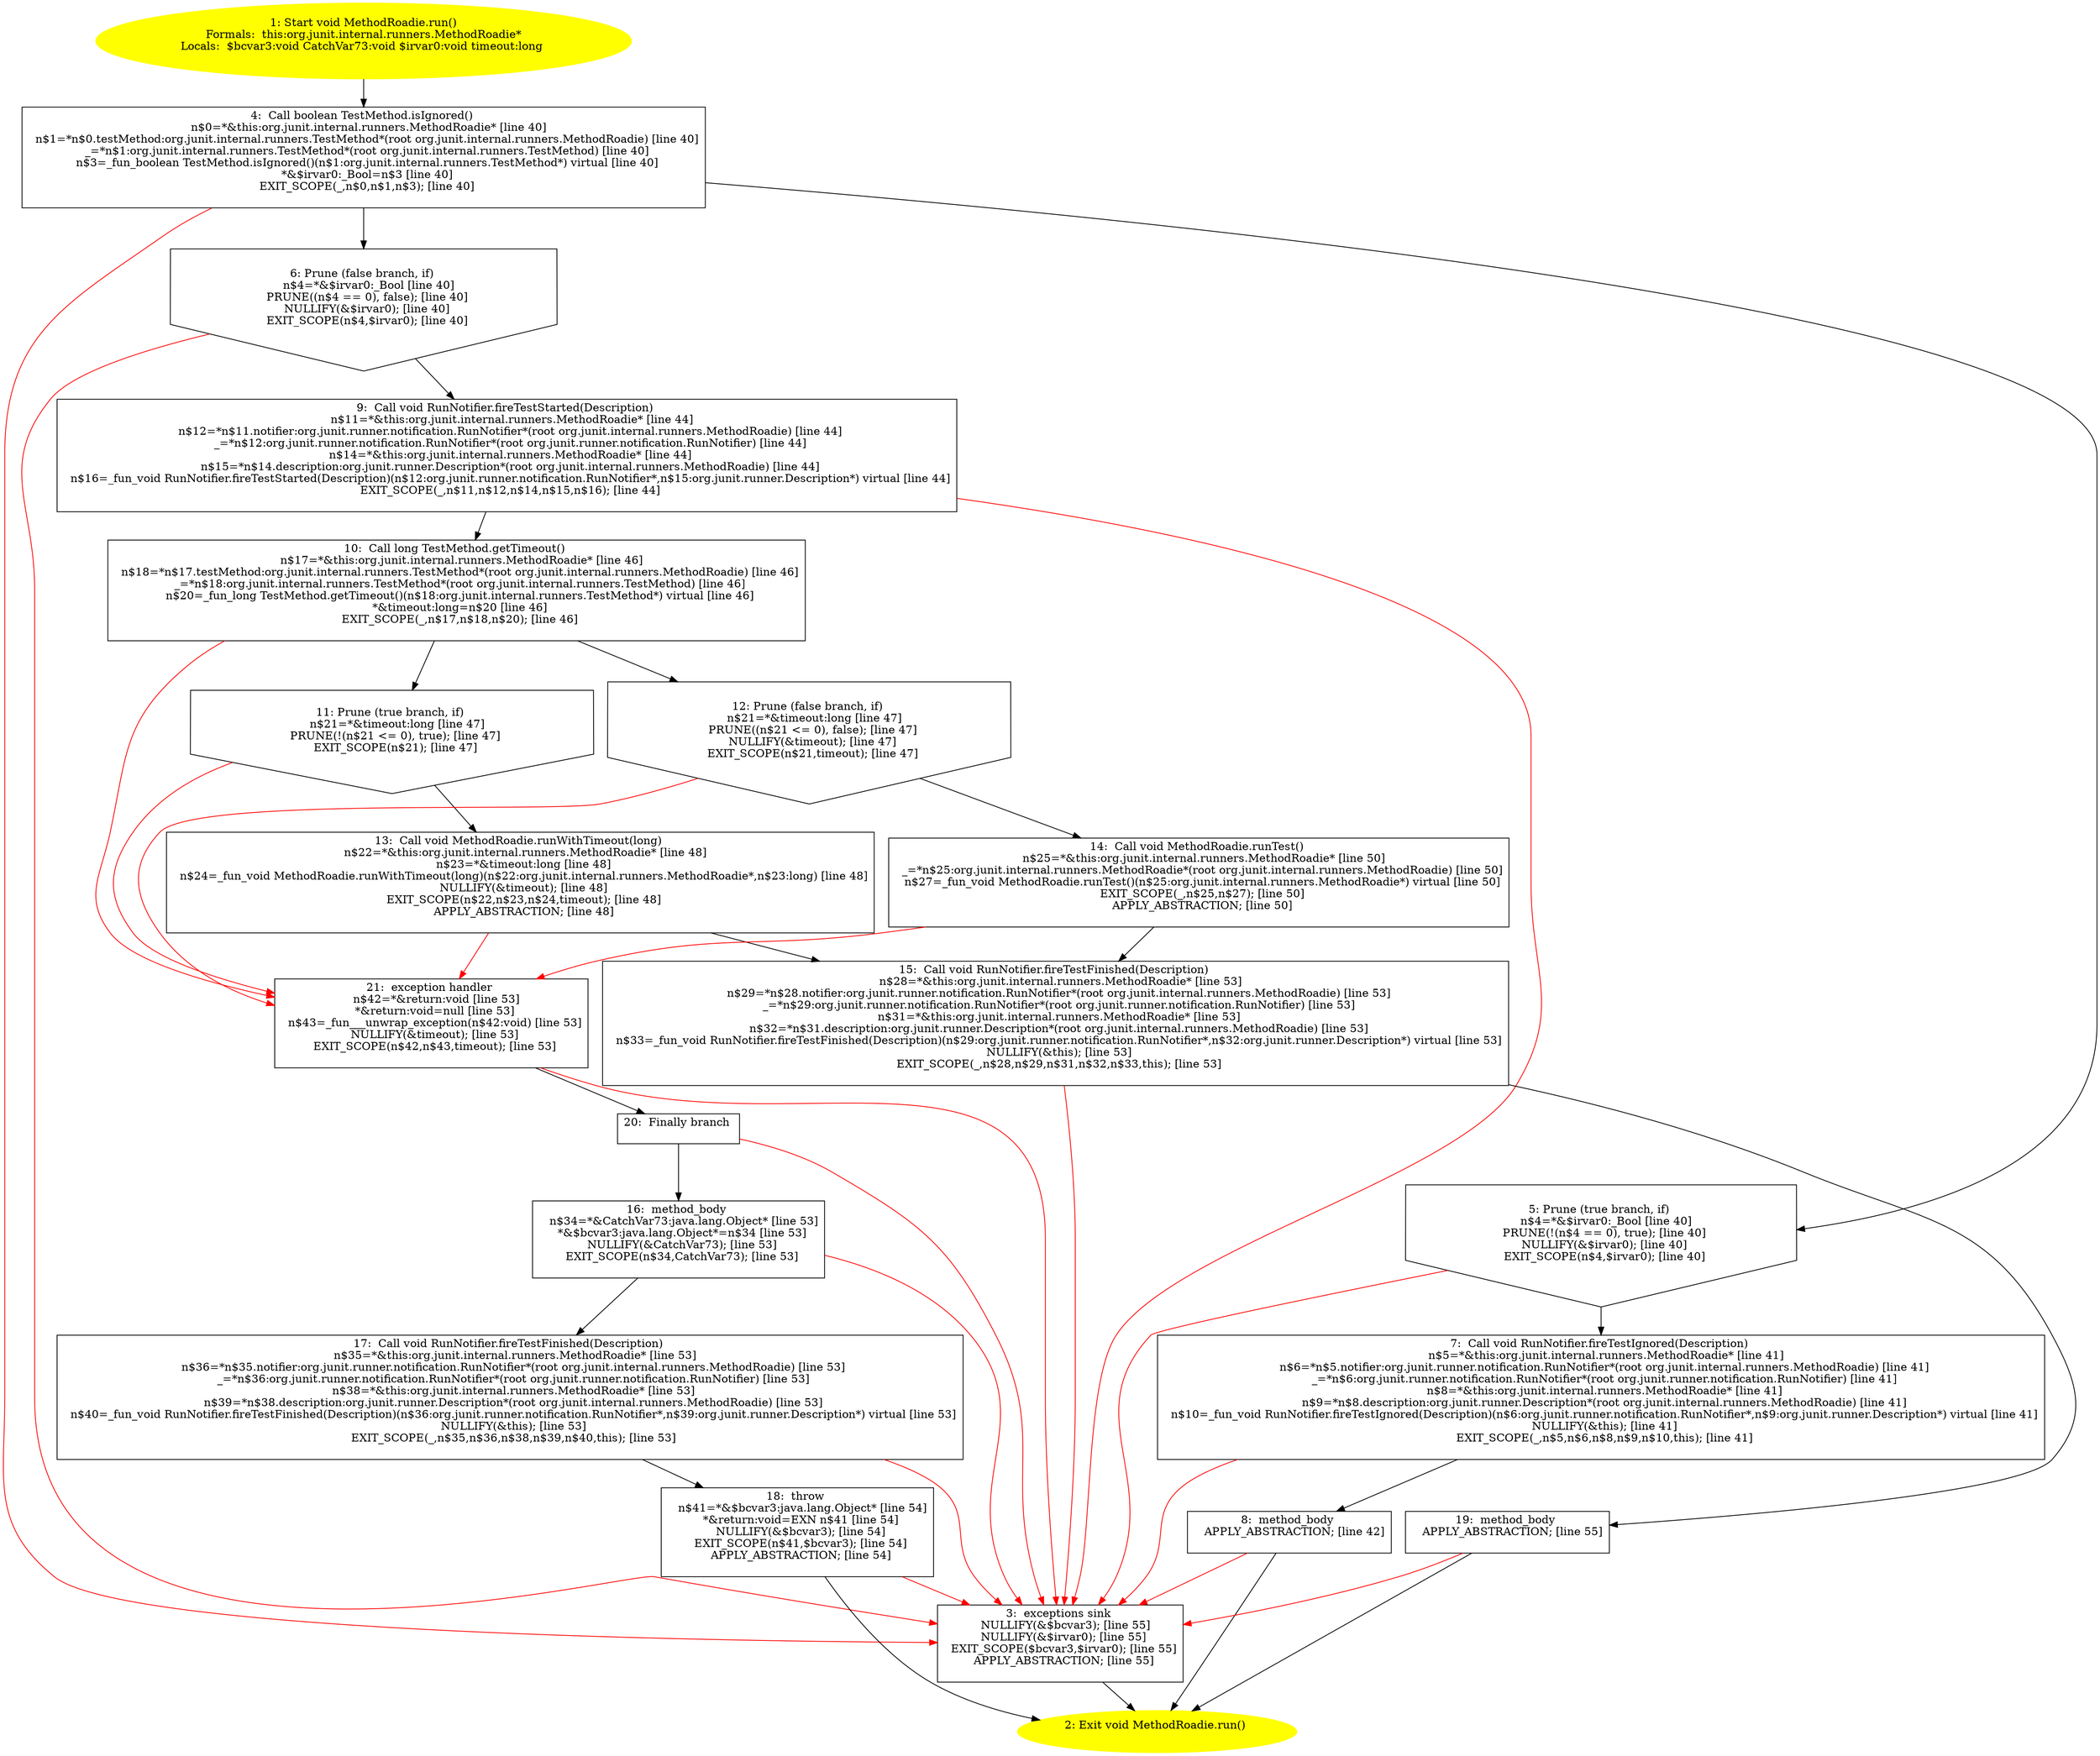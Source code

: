 /* @generated */
digraph cfg {
"org.junit.internal.runners.MethodRoadie.run():void.1560b1b5675d9d54bc121cad8372b808_1" [label="1: Start void MethodRoadie.run()\nFormals:  this:org.junit.internal.runners.MethodRoadie*\nLocals:  $bcvar3:void CatchVar73:void $irvar0:void timeout:long \n  " color=yellow style=filled]
	

	 "org.junit.internal.runners.MethodRoadie.run():void.1560b1b5675d9d54bc121cad8372b808_1" -> "org.junit.internal.runners.MethodRoadie.run():void.1560b1b5675d9d54bc121cad8372b808_4" ;
"org.junit.internal.runners.MethodRoadie.run():void.1560b1b5675d9d54bc121cad8372b808_2" [label="2: Exit void MethodRoadie.run() \n  " color=yellow style=filled]
	

"org.junit.internal.runners.MethodRoadie.run():void.1560b1b5675d9d54bc121cad8372b808_3" [label="3:  exceptions sink \n   NULLIFY(&$bcvar3); [line 55]\n  NULLIFY(&$irvar0); [line 55]\n  EXIT_SCOPE($bcvar3,$irvar0); [line 55]\n  APPLY_ABSTRACTION; [line 55]\n " shape="box"]
	

	 "org.junit.internal.runners.MethodRoadie.run():void.1560b1b5675d9d54bc121cad8372b808_3" -> "org.junit.internal.runners.MethodRoadie.run():void.1560b1b5675d9d54bc121cad8372b808_2" ;
"org.junit.internal.runners.MethodRoadie.run():void.1560b1b5675d9d54bc121cad8372b808_4" [label="4:  Call boolean TestMethod.isIgnored() \n   n$0=*&this:org.junit.internal.runners.MethodRoadie* [line 40]\n  n$1=*n$0.testMethod:org.junit.internal.runners.TestMethod*(root org.junit.internal.runners.MethodRoadie) [line 40]\n  _=*n$1:org.junit.internal.runners.TestMethod*(root org.junit.internal.runners.TestMethod) [line 40]\n  n$3=_fun_boolean TestMethod.isIgnored()(n$1:org.junit.internal.runners.TestMethod*) virtual [line 40]\n  *&$irvar0:_Bool=n$3 [line 40]\n  EXIT_SCOPE(_,n$0,n$1,n$3); [line 40]\n " shape="box"]
	

	 "org.junit.internal.runners.MethodRoadie.run():void.1560b1b5675d9d54bc121cad8372b808_4" -> "org.junit.internal.runners.MethodRoadie.run():void.1560b1b5675d9d54bc121cad8372b808_5" ;
	 "org.junit.internal.runners.MethodRoadie.run():void.1560b1b5675d9d54bc121cad8372b808_4" -> "org.junit.internal.runners.MethodRoadie.run():void.1560b1b5675d9d54bc121cad8372b808_6" ;
	 "org.junit.internal.runners.MethodRoadie.run():void.1560b1b5675d9d54bc121cad8372b808_4" -> "org.junit.internal.runners.MethodRoadie.run():void.1560b1b5675d9d54bc121cad8372b808_3" [color="red" ];
"org.junit.internal.runners.MethodRoadie.run():void.1560b1b5675d9d54bc121cad8372b808_5" [label="5: Prune (true branch, if) \n   n$4=*&$irvar0:_Bool [line 40]\n  PRUNE(!(n$4 == 0), true); [line 40]\n  NULLIFY(&$irvar0); [line 40]\n  EXIT_SCOPE(n$4,$irvar0); [line 40]\n " shape="invhouse"]
	

	 "org.junit.internal.runners.MethodRoadie.run():void.1560b1b5675d9d54bc121cad8372b808_5" -> "org.junit.internal.runners.MethodRoadie.run():void.1560b1b5675d9d54bc121cad8372b808_7" ;
	 "org.junit.internal.runners.MethodRoadie.run():void.1560b1b5675d9d54bc121cad8372b808_5" -> "org.junit.internal.runners.MethodRoadie.run():void.1560b1b5675d9d54bc121cad8372b808_3" [color="red" ];
"org.junit.internal.runners.MethodRoadie.run():void.1560b1b5675d9d54bc121cad8372b808_6" [label="6: Prune (false branch, if) \n   n$4=*&$irvar0:_Bool [line 40]\n  PRUNE((n$4 == 0), false); [line 40]\n  NULLIFY(&$irvar0); [line 40]\n  EXIT_SCOPE(n$4,$irvar0); [line 40]\n " shape="invhouse"]
	

	 "org.junit.internal.runners.MethodRoadie.run():void.1560b1b5675d9d54bc121cad8372b808_6" -> "org.junit.internal.runners.MethodRoadie.run():void.1560b1b5675d9d54bc121cad8372b808_9" ;
	 "org.junit.internal.runners.MethodRoadie.run():void.1560b1b5675d9d54bc121cad8372b808_6" -> "org.junit.internal.runners.MethodRoadie.run():void.1560b1b5675d9d54bc121cad8372b808_3" [color="red" ];
"org.junit.internal.runners.MethodRoadie.run():void.1560b1b5675d9d54bc121cad8372b808_7" [label="7:  Call void RunNotifier.fireTestIgnored(Description) \n   n$5=*&this:org.junit.internal.runners.MethodRoadie* [line 41]\n  n$6=*n$5.notifier:org.junit.runner.notification.RunNotifier*(root org.junit.internal.runners.MethodRoadie) [line 41]\n  _=*n$6:org.junit.runner.notification.RunNotifier*(root org.junit.runner.notification.RunNotifier) [line 41]\n  n$8=*&this:org.junit.internal.runners.MethodRoadie* [line 41]\n  n$9=*n$8.description:org.junit.runner.Description*(root org.junit.internal.runners.MethodRoadie) [line 41]\n  n$10=_fun_void RunNotifier.fireTestIgnored(Description)(n$6:org.junit.runner.notification.RunNotifier*,n$9:org.junit.runner.Description*) virtual [line 41]\n  NULLIFY(&this); [line 41]\n  EXIT_SCOPE(_,n$5,n$6,n$8,n$9,n$10,this); [line 41]\n " shape="box"]
	

	 "org.junit.internal.runners.MethodRoadie.run():void.1560b1b5675d9d54bc121cad8372b808_7" -> "org.junit.internal.runners.MethodRoadie.run():void.1560b1b5675d9d54bc121cad8372b808_8" ;
	 "org.junit.internal.runners.MethodRoadie.run():void.1560b1b5675d9d54bc121cad8372b808_7" -> "org.junit.internal.runners.MethodRoadie.run():void.1560b1b5675d9d54bc121cad8372b808_3" [color="red" ];
"org.junit.internal.runners.MethodRoadie.run():void.1560b1b5675d9d54bc121cad8372b808_8" [label="8:  method_body \n   APPLY_ABSTRACTION; [line 42]\n " shape="box"]
	

	 "org.junit.internal.runners.MethodRoadie.run():void.1560b1b5675d9d54bc121cad8372b808_8" -> "org.junit.internal.runners.MethodRoadie.run():void.1560b1b5675d9d54bc121cad8372b808_2" ;
	 "org.junit.internal.runners.MethodRoadie.run():void.1560b1b5675d9d54bc121cad8372b808_8" -> "org.junit.internal.runners.MethodRoadie.run():void.1560b1b5675d9d54bc121cad8372b808_3" [color="red" ];
"org.junit.internal.runners.MethodRoadie.run():void.1560b1b5675d9d54bc121cad8372b808_9" [label="9:  Call void RunNotifier.fireTestStarted(Description) \n   n$11=*&this:org.junit.internal.runners.MethodRoadie* [line 44]\n  n$12=*n$11.notifier:org.junit.runner.notification.RunNotifier*(root org.junit.internal.runners.MethodRoadie) [line 44]\n  _=*n$12:org.junit.runner.notification.RunNotifier*(root org.junit.runner.notification.RunNotifier) [line 44]\n  n$14=*&this:org.junit.internal.runners.MethodRoadie* [line 44]\n  n$15=*n$14.description:org.junit.runner.Description*(root org.junit.internal.runners.MethodRoadie) [line 44]\n  n$16=_fun_void RunNotifier.fireTestStarted(Description)(n$12:org.junit.runner.notification.RunNotifier*,n$15:org.junit.runner.Description*) virtual [line 44]\n  EXIT_SCOPE(_,n$11,n$12,n$14,n$15,n$16); [line 44]\n " shape="box"]
	

	 "org.junit.internal.runners.MethodRoadie.run():void.1560b1b5675d9d54bc121cad8372b808_9" -> "org.junit.internal.runners.MethodRoadie.run():void.1560b1b5675d9d54bc121cad8372b808_10" ;
	 "org.junit.internal.runners.MethodRoadie.run():void.1560b1b5675d9d54bc121cad8372b808_9" -> "org.junit.internal.runners.MethodRoadie.run():void.1560b1b5675d9d54bc121cad8372b808_3" [color="red" ];
"org.junit.internal.runners.MethodRoadie.run():void.1560b1b5675d9d54bc121cad8372b808_10" [label="10:  Call long TestMethod.getTimeout() \n   n$17=*&this:org.junit.internal.runners.MethodRoadie* [line 46]\n  n$18=*n$17.testMethod:org.junit.internal.runners.TestMethod*(root org.junit.internal.runners.MethodRoadie) [line 46]\n  _=*n$18:org.junit.internal.runners.TestMethod*(root org.junit.internal.runners.TestMethod) [line 46]\n  n$20=_fun_long TestMethod.getTimeout()(n$18:org.junit.internal.runners.TestMethod*) virtual [line 46]\n  *&timeout:long=n$20 [line 46]\n  EXIT_SCOPE(_,n$17,n$18,n$20); [line 46]\n " shape="box"]
	

	 "org.junit.internal.runners.MethodRoadie.run():void.1560b1b5675d9d54bc121cad8372b808_10" -> "org.junit.internal.runners.MethodRoadie.run():void.1560b1b5675d9d54bc121cad8372b808_11" ;
	 "org.junit.internal.runners.MethodRoadie.run():void.1560b1b5675d9d54bc121cad8372b808_10" -> "org.junit.internal.runners.MethodRoadie.run():void.1560b1b5675d9d54bc121cad8372b808_12" ;
	 "org.junit.internal.runners.MethodRoadie.run():void.1560b1b5675d9d54bc121cad8372b808_10" -> "org.junit.internal.runners.MethodRoadie.run():void.1560b1b5675d9d54bc121cad8372b808_21" [color="red" ];
"org.junit.internal.runners.MethodRoadie.run():void.1560b1b5675d9d54bc121cad8372b808_11" [label="11: Prune (true branch, if) \n   n$21=*&timeout:long [line 47]\n  PRUNE(!(n$21 <= 0), true); [line 47]\n  EXIT_SCOPE(n$21); [line 47]\n " shape="invhouse"]
	

	 "org.junit.internal.runners.MethodRoadie.run():void.1560b1b5675d9d54bc121cad8372b808_11" -> "org.junit.internal.runners.MethodRoadie.run():void.1560b1b5675d9d54bc121cad8372b808_13" ;
	 "org.junit.internal.runners.MethodRoadie.run():void.1560b1b5675d9d54bc121cad8372b808_11" -> "org.junit.internal.runners.MethodRoadie.run():void.1560b1b5675d9d54bc121cad8372b808_21" [color="red" ];
"org.junit.internal.runners.MethodRoadie.run():void.1560b1b5675d9d54bc121cad8372b808_12" [label="12: Prune (false branch, if) \n   n$21=*&timeout:long [line 47]\n  PRUNE((n$21 <= 0), false); [line 47]\n  NULLIFY(&timeout); [line 47]\n  EXIT_SCOPE(n$21,timeout); [line 47]\n " shape="invhouse"]
	

	 "org.junit.internal.runners.MethodRoadie.run():void.1560b1b5675d9d54bc121cad8372b808_12" -> "org.junit.internal.runners.MethodRoadie.run():void.1560b1b5675d9d54bc121cad8372b808_14" ;
	 "org.junit.internal.runners.MethodRoadie.run():void.1560b1b5675d9d54bc121cad8372b808_12" -> "org.junit.internal.runners.MethodRoadie.run():void.1560b1b5675d9d54bc121cad8372b808_21" [color="red" ];
"org.junit.internal.runners.MethodRoadie.run():void.1560b1b5675d9d54bc121cad8372b808_13" [label="13:  Call void MethodRoadie.runWithTimeout(long) \n   n$22=*&this:org.junit.internal.runners.MethodRoadie* [line 48]\n  n$23=*&timeout:long [line 48]\n  n$24=_fun_void MethodRoadie.runWithTimeout(long)(n$22:org.junit.internal.runners.MethodRoadie*,n$23:long) [line 48]\n  NULLIFY(&timeout); [line 48]\n  EXIT_SCOPE(n$22,n$23,n$24,timeout); [line 48]\n  APPLY_ABSTRACTION; [line 48]\n " shape="box"]
	

	 "org.junit.internal.runners.MethodRoadie.run():void.1560b1b5675d9d54bc121cad8372b808_13" -> "org.junit.internal.runners.MethodRoadie.run():void.1560b1b5675d9d54bc121cad8372b808_15" ;
	 "org.junit.internal.runners.MethodRoadie.run():void.1560b1b5675d9d54bc121cad8372b808_13" -> "org.junit.internal.runners.MethodRoadie.run():void.1560b1b5675d9d54bc121cad8372b808_21" [color="red" ];
"org.junit.internal.runners.MethodRoadie.run():void.1560b1b5675d9d54bc121cad8372b808_14" [label="14:  Call void MethodRoadie.runTest() \n   n$25=*&this:org.junit.internal.runners.MethodRoadie* [line 50]\n  _=*n$25:org.junit.internal.runners.MethodRoadie*(root org.junit.internal.runners.MethodRoadie) [line 50]\n  n$27=_fun_void MethodRoadie.runTest()(n$25:org.junit.internal.runners.MethodRoadie*) virtual [line 50]\n  EXIT_SCOPE(_,n$25,n$27); [line 50]\n  APPLY_ABSTRACTION; [line 50]\n " shape="box"]
	

	 "org.junit.internal.runners.MethodRoadie.run():void.1560b1b5675d9d54bc121cad8372b808_14" -> "org.junit.internal.runners.MethodRoadie.run():void.1560b1b5675d9d54bc121cad8372b808_15" ;
	 "org.junit.internal.runners.MethodRoadie.run():void.1560b1b5675d9d54bc121cad8372b808_14" -> "org.junit.internal.runners.MethodRoadie.run():void.1560b1b5675d9d54bc121cad8372b808_21" [color="red" ];
"org.junit.internal.runners.MethodRoadie.run():void.1560b1b5675d9d54bc121cad8372b808_15" [label="15:  Call void RunNotifier.fireTestFinished(Description) \n   n$28=*&this:org.junit.internal.runners.MethodRoadie* [line 53]\n  n$29=*n$28.notifier:org.junit.runner.notification.RunNotifier*(root org.junit.internal.runners.MethodRoadie) [line 53]\n  _=*n$29:org.junit.runner.notification.RunNotifier*(root org.junit.runner.notification.RunNotifier) [line 53]\n  n$31=*&this:org.junit.internal.runners.MethodRoadie* [line 53]\n  n$32=*n$31.description:org.junit.runner.Description*(root org.junit.internal.runners.MethodRoadie) [line 53]\n  n$33=_fun_void RunNotifier.fireTestFinished(Description)(n$29:org.junit.runner.notification.RunNotifier*,n$32:org.junit.runner.Description*) virtual [line 53]\n  NULLIFY(&this); [line 53]\n  EXIT_SCOPE(_,n$28,n$29,n$31,n$32,n$33,this); [line 53]\n " shape="box"]
	

	 "org.junit.internal.runners.MethodRoadie.run():void.1560b1b5675d9d54bc121cad8372b808_15" -> "org.junit.internal.runners.MethodRoadie.run():void.1560b1b5675d9d54bc121cad8372b808_19" ;
	 "org.junit.internal.runners.MethodRoadie.run():void.1560b1b5675d9d54bc121cad8372b808_15" -> "org.junit.internal.runners.MethodRoadie.run():void.1560b1b5675d9d54bc121cad8372b808_3" [color="red" ];
"org.junit.internal.runners.MethodRoadie.run():void.1560b1b5675d9d54bc121cad8372b808_16" [label="16:  method_body \n   n$34=*&CatchVar73:java.lang.Object* [line 53]\n  *&$bcvar3:java.lang.Object*=n$34 [line 53]\n  NULLIFY(&CatchVar73); [line 53]\n  EXIT_SCOPE(n$34,CatchVar73); [line 53]\n " shape="box"]
	

	 "org.junit.internal.runners.MethodRoadie.run():void.1560b1b5675d9d54bc121cad8372b808_16" -> "org.junit.internal.runners.MethodRoadie.run():void.1560b1b5675d9d54bc121cad8372b808_17" ;
	 "org.junit.internal.runners.MethodRoadie.run():void.1560b1b5675d9d54bc121cad8372b808_16" -> "org.junit.internal.runners.MethodRoadie.run():void.1560b1b5675d9d54bc121cad8372b808_3" [color="red" ];
"org.junit.internal.runners.MethodRoadie.run():void.1560b1b5675d9d54bc121cad8372b808_17" [label="17:  Call void RunNotifier.fireTestFinished(Description) \n   n$35=*&this:org.junit.internal.runners.MethodRoadie* [line 53]\n  n$36=*n$35.notifier:org.junit.runner.notification.RunNotifier*(root org.junit.internal.runners.MethodRoadie) [line 53]\n  _=*n$36:org.junit.runner.notification.RunNotifier*(root org.junit.runner.notification.RunNotifier) [line 53]\n  n$38=*&this:org.junit.internal.runners.MethodRoadie* [line 53]\n  n$39=*n$38.description:org.junit.runner.Description*(root org.junit.internal.runners.MethodRoadie) [line 53]\n  n$40=_fun_void RunNotifier.fireTestFinished(Description)(n$36:org.junit.runner.notification.RunNotifier*,n$39:org.junit.runner.Description*) virtual [line 53]\n  NULLIFY(&this); [line 53]\n  EXIT_SCOPE(_,n$35,n$36,n$38,n$39,n$40,this); [line 53]\n " shape="box"]
	

	 "org.junit.internal.runners.MethodRoadie.run():void.1560b1b5675d9d54bc121cad8372b808_17" -> "org.junit.internal.runners.MethodRoadie.run():void.1560b1b5675d9d54bc121cad8372b808_18" ;
	 "org.junit.internal.runners.MethodRoadie.run():void.1560b1b5675d9d54bc121cad8372b808_17" -> "org.junit.internal.runners.MethodRoadie.run():void.1560b1b5675d9d54bc121cad8372b808_3" [color="red" ];
"org.junit.internal.runners.MethodRoadie.run():void.1560b1b5675d9d54bc121cad8372b808_18" [label="18:  throw \n   n$41=*&$bcvar3:java.lang.Object* [line 54]\n  *&return:void=EXN n$41 [line 54]\n  NULLIFY(&$bcvar3); [line 54]\n  EXIT_SCOPE(n$41,$bcvar3); [line 54]\n  APPLY_ABSTRACTION; [line 54]\n " shape="box"]
	

	 "org.junit.internal.runners.MethodRoadie.run():void.1560b1b5675d9d54bc121cad8372b808_18" -> "org.junit.internal.runners.MethodRoadie.run():void.1560b1b5675d9d54bc121cad8372b808_2" ;
	 "org.junit.internal.runners.MethodRoadie.run():void.1560b1b5675d9d54bc121cad8372b808_18" -> "org.junit.internal.runners.MethodRoadie.run():void.1560b1b5675d9d54bc121cad8372b808_3" [color="red" ];
"org.junit.internal.runners.MethodRoadie.run():void.1560b1b5675d9d54bc121cad8372b808_19" [label="19:  method_body \n   APPLY_ABSTRACTION; [line 55]\n " shape="box"]
	

	 "org.junit.internal.runners.MethodRoadie.run():void.1560b1b5675d9d54bc121cad8372b808_19" -> "org.junit.internal.runners.MethodRoadie.run():void.1560b1b5675d9d54bc121cad8372b808_2" ;
	 "org.junit.internal.runners.MethodRoadie.run():void.1560b1b5675d9d54bc121cad8372b808_19" -> "org.junit.internal.runners.MethodRoadie.run():void.1560b1b5675d9d54bc121cad8372b808_3" [color="red" ];
"org.junit.internal.runners.MethodRoadie.run():void.1560b1b5675d9d54bc121cad8372b808_20" [label="20:  Finally branch \n  " shape="box"]
	

	 "org.junit.internal.runners.MethodRoadie.run():void.1560b1b5675d9d54bc121cad8372b808_20" -> "org.junit.internal.runners.MethodRoadie.run():void.1560b1b5675d9d54bc121cad8372b808_16" ;
	 "org.junit.internal.runners.MethodRoadie.run():void.1560b1b5675d9d54bc121cad8372b808_20" -> "org.junit.internal.runners.MethodRoadie.run():void.1560b1b5675d9d54bc121cad8372b808_3" [color="red" ];
"org.junit.internal.runners.MethodRoadie.run():void.1560b1b5675d9d54bc121cad8372b808_21" [label="21:  exception handler \n   n$42=*&return:void [line 53]\n  *&return:void=null [line 53]\n  n$43=_fun___unwrap_exception(n$42:void) [line 53]\n  NULLIFY(&timeout); [line 53]\n  EXIT_SCOPE(n$42,n$43,timeout); [line 53]\n " shape="box"]
	

	 "org.junit.internal.runners.MethodRoadie.run():void.1560b1b5675d9d54bc121cad8372b808_21" -> "org.junit.internal.runners.MethodRoadie.run():void.1560b1b5675d9d54bc121cad8372b808_20" ;
	 "org.junit.internal.runners.MethodRoadie.run():void.1560b1b5675d9d54bc121cad8372b808_21" -> "org.junit.internal.runners.MethodRoadie.run():void.1560b1b5675d9d54bc121cad8372b808_3" [color="red" ];
}
